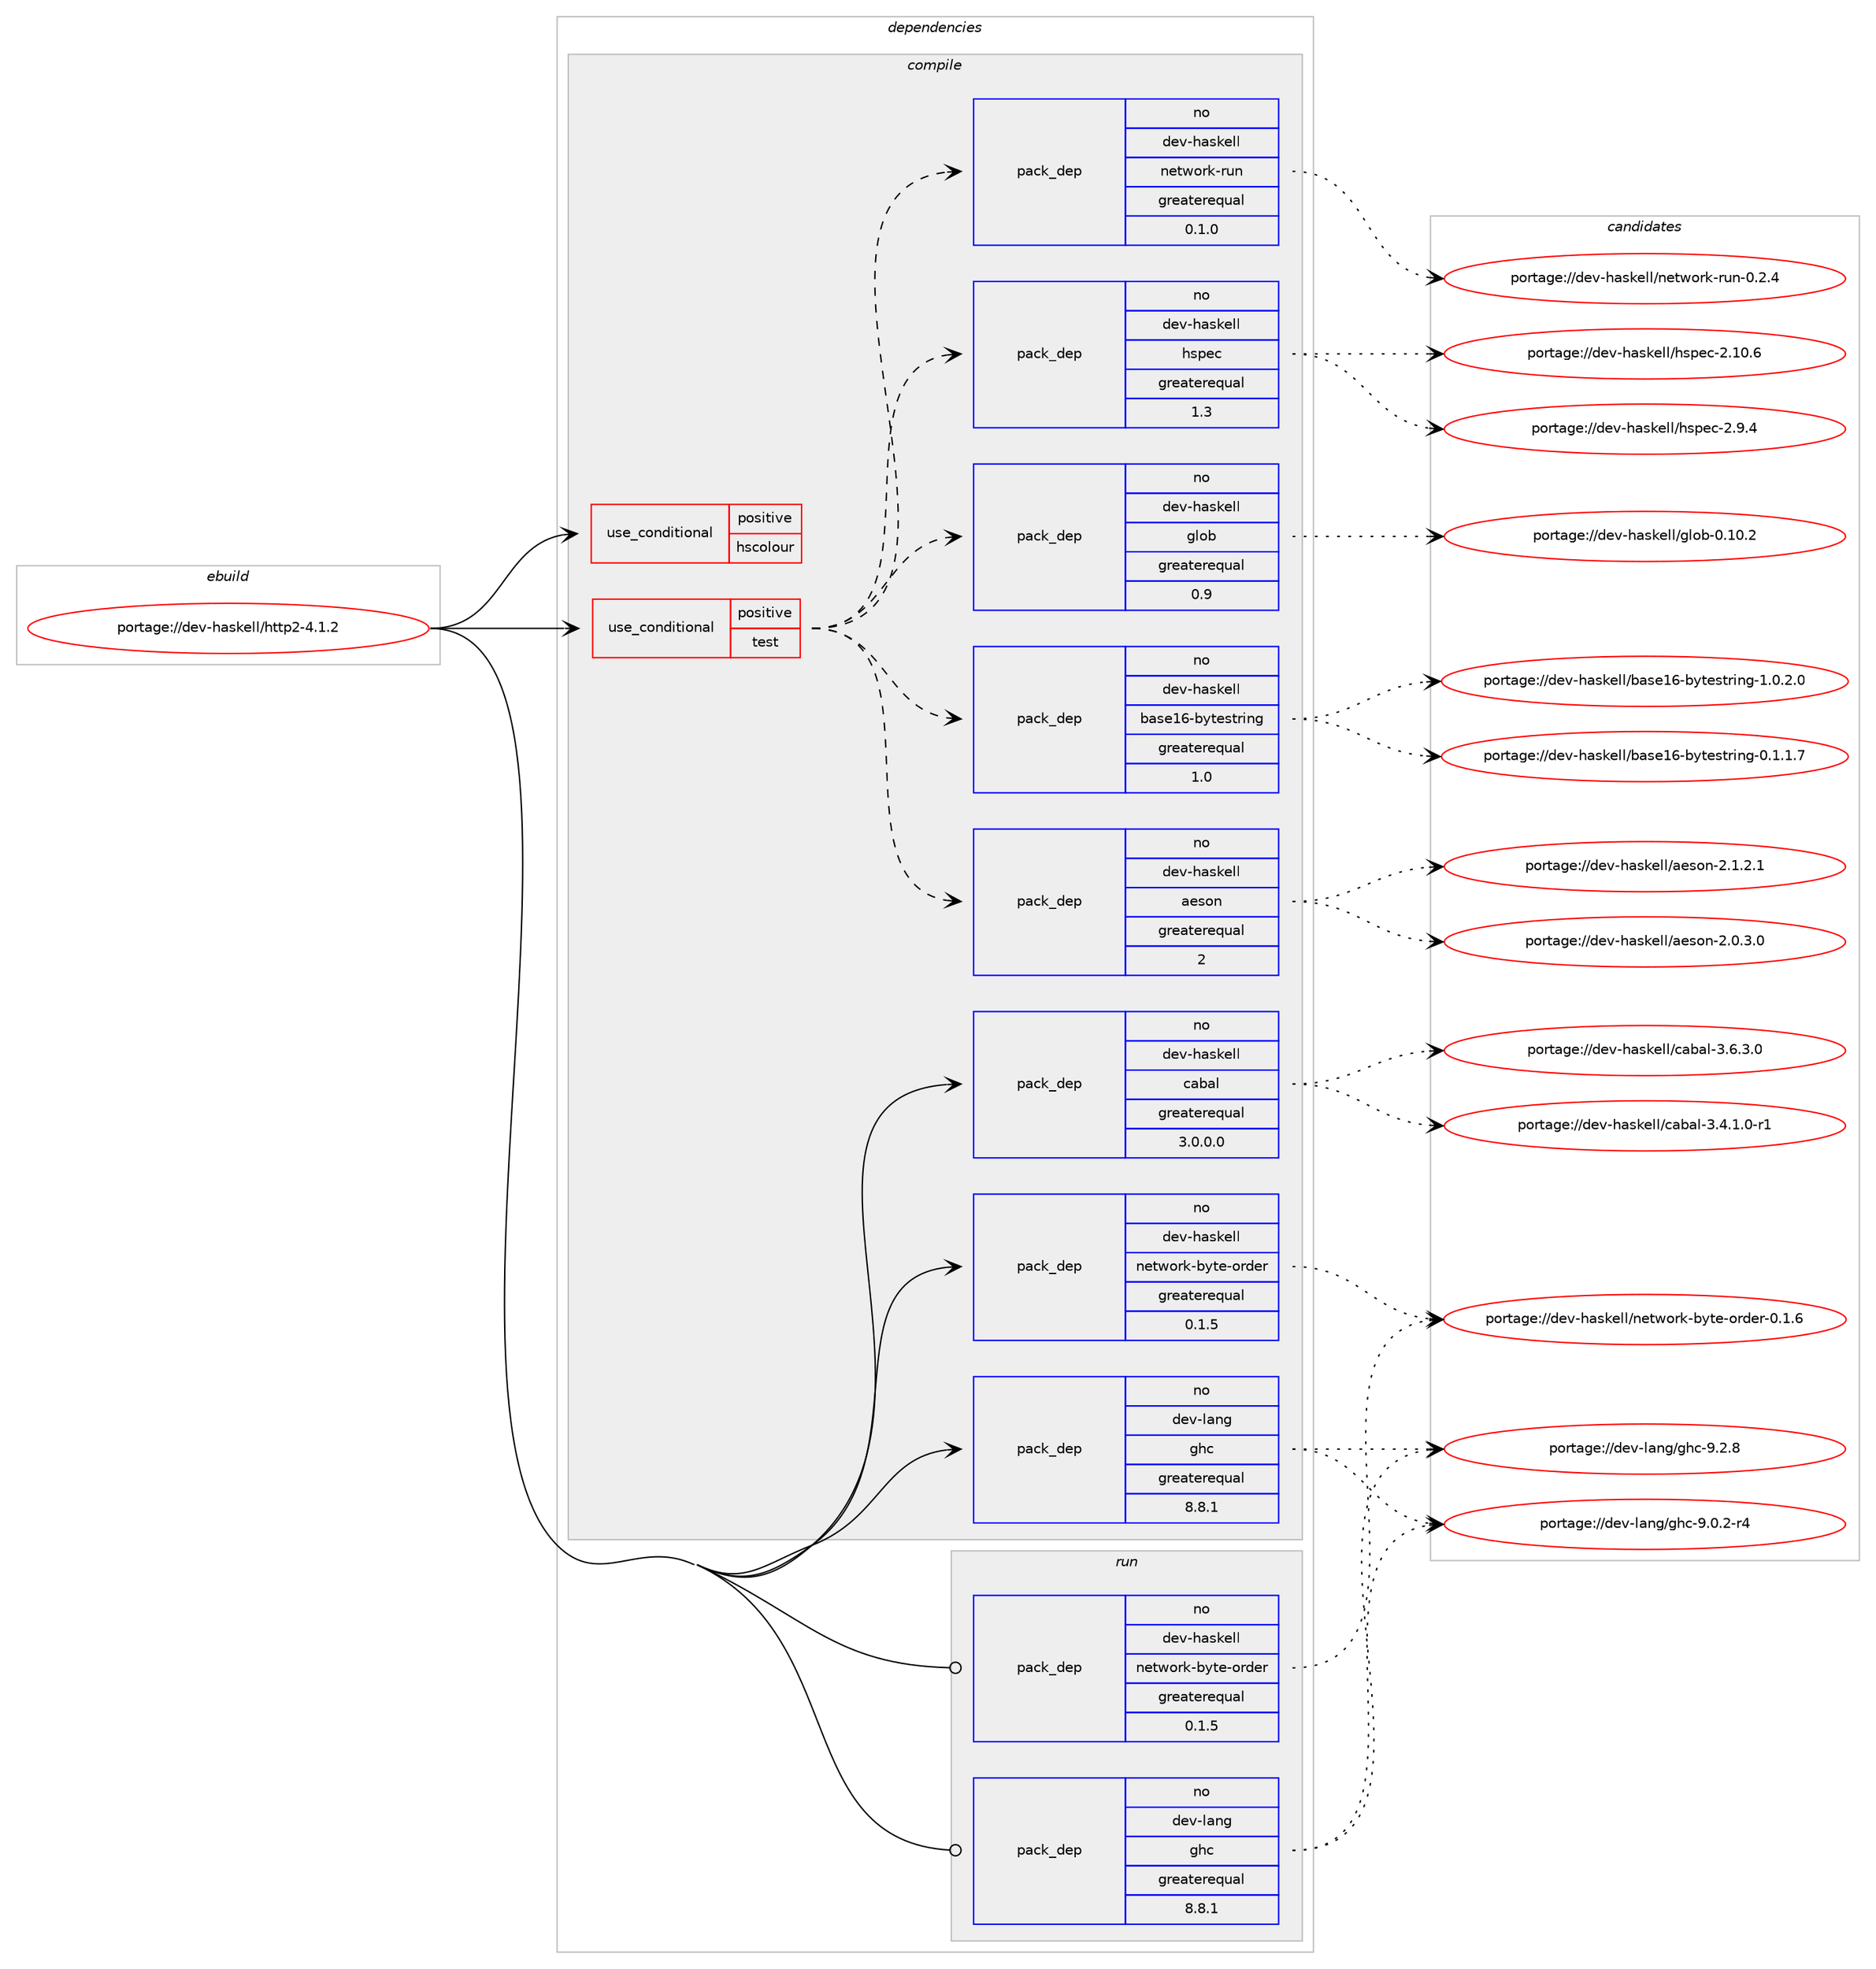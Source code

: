 digraph prolog {

# *************
# Graph options
# *************

newrank=true;
concentrate=true;
compound=true;
graph [rankdir=LR,fontname=Helvetica,fontsize=10,ranksep=1.5];#, ranksep=2.5, nodesep=0.2];
edge  [arrowhead=vee];
node  [fontname=Helvetica,fontsize=10];

# **********
# The ebuild
# **********

subgraph cluster_leftcol {
color=gray;
rank=same;
label=<<i>ebuild</i>>;
id [label="portage://dev-haskell/http2-4.1.2", color=red, width=4, href="../dev-haskell/http2-4.1.2.svg"];
}

# ****************
# The dependencies
# ****************

subgraph cluster_midcol {
color=gray;
label=<<i>dependencies</i>>;
subgraph cluster_compile {
fillcolor="#eeeeee";
style=filled;
label=<<i>compile</i>>;
subgraph cond19999 {
dependency39452 [label=<<TABLE BORDER="0" CELLBORDER="1" CELLSPACING="0" CELLPADDING="4"><TR><TD ROWSPAN="3" CELLPADDING="10">use_conditional</TD></TR><TR><TD>positive</TD></TR><TR><TD>hscolour</TD></TR></TABLE>>, shape=none, color=red];
# *** BEGIN UNKNOWN DEPENDENCY TYPE (TODO) ***
# dependency39452 -> package_dependency(portage://dev-haskell/http2-4.1.2,install,no,dev-haskell,hscolour,none,[,,],[],[])
# *** END UNKNOWN DEPENDENCY TYPE (TODO) ***

}
id:e -> dependency39452:w [weight=20,style="solid",arrowhead="vee"];
subgraph cond20000 {
dependency39453 [label=<<TABLE BORDER="0" CELLBORDER="1" CELLSPACING="0" CELLPADDING="4"><TR><TD ROWSPAN="3" CELLPADDING="10">use_conditional</TD></TR><TR><TD>positive</TD></TR><TR><TD>test</TD></TR></TABLE>>, shape=none, color=red];
subgraph pack18487 {
dependency39454 [label=<<TABLE BORDER="0" CELLBORDER="1" CELLSPACING="0" CELLPADDING="4" WIDTH="220"><TR><TD ROWSPAN="6" CELLPADDING="30">pack_dep</TD></TR><TR><TD WIDTH="110">no</TD></TR><TR><TD>dev-haskell</TD></TR><TR><TD>aeson</TD></TR><TR><TD>greaterequal</TD></TR><TR><TD>2</TD></TR></TABLE>>, shape=none, color=blue];
}
dependency39453:e -> dependency39454:w [weight=20,style="dashed",arrowhead="vee"];
# *** BEGIN UNKNOWN DEPENDENCY TYPE (TODO) ***
# dependency39453 -> package_dependency(portage://dev-haskell/http2-4.1.2,install,no,dev-haskell,aeson-pretty,none,[,,],[],[])
# *** END UNKNOWN DEPENDENCY TYPE (TODO) ***

subgraph pack18488 {
dependency39455 [label=<<TABLE BORDER="0" CELLBORDER="1" CELLSPACING="0" CELLPADDING="4" WIDTH="220"><TR><TD ROWSPAN="6" CELLPADDING="30">pack_dep</TD></TR><TR><TD WIDTH="110">no</TD></TR><TR><TD>dev-haskell</TD></TR><TR><TD>base16-bytestring</TD></TR><TR><TD>greaterequal</TD></TR><TR><TD>1.0</TD></TR></TABLE>>, shape=none, color=blue];
}
dependency39453:e -> dependency39455:w [weight=20,style="dashed",arrowhead="vee"];
# *** BEGIN UNKNOWN DEPENDENCY TYPE (TODO) ***
# dependency39453 -> package_dependency(portage://dev-haskell/http2-4.1.2,install,no,dev-haskell,cryptonite,none,[,,],[],[])
# *** END UNKNOWN DEPENDENCY TYPE (TODO) ***

subgraph pack18489 {
dependency39456 [label=<<TABLE BORDER="0" CELLBORDER="1" CELLSPACING="0" CELLPADDING="4" WIDTH="220"><TR><TD ROWSPAN="6" CELLPADDING="30">pack_dep</TD></TR><TR><TD WIDTH="110">no</TD></TR><TR><TD>dev-haskell</TD></TR><TR><TD>glob</TD></TR><TR><TD>greaterequal</TD></TR><TR><TD>0.9</TD></TR></TABLE>>, shape=none, color=blue];
}
dependency39453:e -> dependency39456:w [weight=20,style="dashed",arrowhead="vee"];
subgraph pack18490 {
dependency39457 [label=<<TABLE BORDER="0" CELLBORDER="1" CELLSPACING="0" CELLPADDING="4" WIDTH="220"><TR><TD ROWSPAN="6" CELLPADDING="30">pack_dep</TD></TR><TR><TD WIDTH="110">no</TD></TR><TR><TD>dev-haskell</TD></TR><TR><TD>hspec</TD></TR><TR><TD>greaterequal</TD></TR><TR><TD>1.3</TD></TR></TABLE>>, shape=none, color=blue];
}
dependency39453:e -> dependency39457:w [weight=20,style="dashed",arrowhead="vee"];
subgraph pack18491 {
dependency39458 [label=<<TABLE BORDER="0" CELLBORDER="1" CELLSPACING="0" CELLPADDING="4" WIDTH="220"><TR><TD ROWSPAN="6" CELLPADDING="30">pack_dep</TD></TR><TR><TD WIDTH="110">no</TD></TR><TR><TD>dev-haskell</TD></TR><TR><TD>network-run</TD></TR><TR><TD>greaterequal</TD></TR><TR><TD>0.1.0</TD></TR></TABLE>>, shape=none, color=blue];
}
dependency39453:e -> dependency39458:w [weight=20,style="dashed",arrowhead="vee"];
# *** BEGIN UNKNOWN DEPENDENCY TYPE (TODO) ***
# dependency39453 -> package_dependency(portage://dev-haskell/http2-4.1.2,install,no,dev-haskell,text,none,[,,],[],[])
# *** END UNKNOWN DEPENDENCY TYPE (TODO) ***

# *** BEGIN UNKNOWN DEPENDENCY TYPE (TODO) ***
# dependency39453 -> package_dependency(portage://dev-haskell/http2-4.1.2,install,no,dev-haskell,typed-process,none,[,,],[],[])
# *** END UNKNOWN DEPENDENCY TYPE (TODO) ***

# *** BEGIN UNKNOWN DEPENDENCY TYPE (TODO) ***
# dependency39453 -> package_dependency(portage://dev-haskell/http2-4.1.2,install,no,dev-haskell,unordered-containers,none,[,,],[],[])
# *** END UNKNOWN DEPENDENCY TYPE (TODO) ***

# *** BEGIN UNKNOWN DEPENDENCY TYPE (TODO) ***
# dependency39453 -> package_dependency(portage://dev-haskell/http2-4.1.2,install,no,dev-haskell,vector,none,[,,],[],[])
# *** END UNKNOWN DEPENDENCY TYPE (TODO) ***

}
id:e -> dependency39453:w [weight=20,style="solid",arrowhead="vee"];
# *** BEGIN UNKNOWN DEPENDENCY TYPE (TODO) ***
# id -> package_dependency(portage://dev-haskell/http2-4.1.2,install,no,dev-haskell,async,none,[,,],any_same_slot,[use(optenable(profile),none)])
# *** END UNKNOWN DEPENDENCY TYPE (TODO) ***

subgraph pack18492 {
dependency39459 [label=<<TABLE BORDER="0" CELLBORDER="1" CELLSPACING="0" CELLPADDING="4" WIDTH="220"><TR><TD ROWSPAN="6" CELLPADDING="30">pack_dep</TD></TR><TR><TD WIDTH="110">no</TD></TR><TR><TD>dev-haskell</TD></TR><TR><TD>cabal</TD></TR><TR><TD>greaterequal</TD></TR><TR><TD>3.0.0.0</TD></TR></TABLE>>, shape=none, color=blue];
}
id:e -> dependency39459:w [weight=20,style="solid",arrowhead="vee"];
# *** BEGIN UNKNOWN DEPENDENCY TYPE (TODO) ***
# id -> package_dependency(portage://dev-haskell/http2-4.1.2,install,no,dev-haskell,case-insensitive,none,[,,],any_same_slot,[use(optenable(profile),none)])
# *** END UNKNOWN DEPENDENCY TYPE (TODO) ***

# *** BEGIN UNKNOWN DEPENDENCY TYPE (TODO) ***
# id -> package_dependency(portage://dev-haskell/http2-4.1.2,install,no,dev-haskell,http-types,none,[,,],any_same_slot,[use(optenable(profile),none)])
# *** END UNKNOWN DEPENDENCY TYPE (TODO) ***

# *** BEGIN UNKNOWN DEPENDENCY TYPE (TODO) ***
# id -> package_dependency(portage://dev-haskell/http2-4.1.2,install,no,dev-haskell,network,none,[,,],any_same_slot,[use(optenable(profile),none)])
# *** END UNKNOWN DEPENDENCY TYPE (TODO) ***

subgraph pack18493 {
dependency39460 [label=<<TABLE BORDER="0" CELLBORDER="1" CELLSPACING="0" CELLPADDING="4" WIDTH="220"><TR><TD ROWSPAN="6" CELLPADDING="30">pack_dep</TD></TR><TR><TD WIDTH="110">no</TD></TR><TR><TD>dev-haskell</TD></TR><TR><TD>network-byte-order</TD></TR><TR><TD>greaterequal</TD></TR><TR><TD>0.1.5</TD></TR></TABLE>>, shape=none, color=blue];
}
id:e -> dependency39460:w [weight=20,style="solid",arrowhead="vee"];
# *** BEGIN UNKNOWN DEPENDENCY TYPE (TODO) ***
# id -> package_dependency(portage://dev-haskell/http2-4.1.2,install,no,dev-haskell,psqueues,none,[,,],any_same_slot,[use(optenable(profile),none)])
# *** END UNKNOWN DEPENDENCY TYPE (TODO) ***

# *** BEGIN UNKNOWN DEPENDENCY TYPE (TODO) ***
# id -> package_dependency(portage://dev-haskell/http2-4.1.2,install,no,dev-haskell,time-manager,none,[,,],any_same_slot,[use(optenable(profile),none)])
# *** END UNKNOWN DEPENDENCY TYPE (TODO) ***

# *** BEGIN UNKNOWN DEPENDENCY TYPE (TODO) ***
# id -> package_dependency(portage://dev-haskell/http2-4.1.2,install,no,dev-haskell,unix-time,none,[,,],any_same_slot,[use(optenable(profile),none)])
# *** END UNKNOWN DEPENDENCY TYPE (TODO) ***

# *** BEGIN UNKNOWN DEPENDENCY TYPE (TODO) ***
# id -> package_dependency(portage://dev-haskell/http2-4.1.2,install,no,dev-haskell,unliftio,none,[,,],any_same_slot,[use(optenable(profile),none)])
# *** END UNKNOWN DEPENDENCY TYPE (TODO) ***

subgraph pack18494 {
dependency39461 [label=<<TABLE BORDER="0" CELLBORDER="1" CELLSPACING="0" CELLPADDING="4" WIDTH="220"><TR><TD ROWSPAN="6" CELLPADDING="30">pack_dep</TD></TR><TR><TD WIDTH="110">no</TD></TR><TR><TD>dev-lang</TD></TR><TR><TD>ghc</TD></TR><TR><TD>greaterequal</TD></TR><TR><TD>8.8.1</TD></TR></TABLE>>, shape=none, color=blue];
}
id:e -> dependency39461:w [weight=20,style="solid",arrowhead="vee"];
}
subgraph cluster_compileandrun {
fillcolor="#eeeeee";
style=filled;
label=<<i>compile and run</i>>;
}
subgraph cluster_run {
fillcolor="#eeeeee";
style=filled;
label=<<i>run</i>>;
# *** BEGIN UNKNOWN DEPENDENCY TYPE (TODO) ***
# id -> package_dependency(portage://dev-haskell/http2-4.1.2,run,no,dev-haskell,async,none,[,,],any_same_slot,[use(optenable(profile),none)])
# *** END UNKNOWN DEPENDENCY TYPE (TODO) ***

# *** BEGIN UNKNOWN DEPENDENCY TYPE (TODO) ***
# id -> package_dependency(portage://dev-haskell/http2-4.1.2,run,no,dev-haskell,case-insensitive,none,[,,],any_same_slot,[use(optenable(profile),none)])
# *** END UNKNOWN DEPENDENCY TYPE (TODO) ***

# *** BEGIN UNKNOWN DEPENDENCY TYPE (TODO) ***
# id -> package_dependency(portage://dev-haskell/http2-4.1.2,run,no,dev-haskell,http-types,none,[,,],any_same_slot,[use(optenable(profile),none)])
# *** END UNKNOWN DEPENDENCY TYPE (TODO) ***

# *** BEGIN UNKNOWN DEPENDENCY TYPE (TODO) ***
# id -> package_dependency(portage://dev-haskell/http2-4.1.2,run,no,dev-haskell,network,none,[,,],any_same_slot,[use(optenable(profile),none)])
# *** END UNKNOWN DEPENDENCY TYPE (TODO) ***

subgraph pack18495 {
dependency39462 [label=<<TABLE BORDER="0" CELLBORDER="1" CELLSPACING="0" CELLPADDING="4" WIDTH="220"><TR><TD ROWSPAN="6" CELLPADDING="30">pack_dep</TD></TR><TR><TD WIDTH="110">no</TD></TR><TR><TD>dev-haskell</TD></TR><TR><TD>network-byte-order</TD></TR><TR><TD>greaterequal</TD></TR><TR><TD>0.1.5</TD></TR></TABLE>>, shape=none, color=blue];
}
id:e -> dependency39462:w [weight=20,style="solid",arrowhead="odot"];
# *** BEGIN UNKNOWN DEPENDENCY TYPE (TODO) ***
# id -> package_dependency(portage://dev-haskell/http2-4.1.2,run,no,dev-haskell,psqueues,none,[,,],any_same_slot,[use(optenable(profile),none)])
# *** END UNKNOWN DEPENDENCY TYPE (TODO) ***

# *** BEGIN UNKNOWN DEPENDENCY TYPE (TODO) ***
# id -> package_dependency(portage://dev-haskell/http2-4.1.2,run,no,dev-haskell,time-manager,none,[,,],any_same_slot,[use(optenable(profile),none)])
# *** END UNKNOWN DEPENDENCY TYPE (TODO) ***

# *** BEGIN UNKNOWN DEPENDENCY TYPE (TODO) ***
# id -> package_dependency(portage://dev-haskell/http2-4.1.2,run,no,dev-haskell,unix-time,none,[,,],any_same_slot,[use(optenable(profile),none)])
# *** END UNKNOWN DEPENDENCY TYPE (TODO) ***

# *** BEGIN UNKNOWN DEPENDENCY TYPE (TODO) ***
# id -> package_dependency(portage://dev-haskell/http2-4.1.2,run,no,dev-haskell,unliftio,none,[,,],any_same_slot,[use(optenable(profile),none)])
# *** END UNKNOWN DEPENDENCY TYPE (TODO) ***

subgraph pack18496 {
dependency39463 [label=<<TABLE BORDER="0" CELLBORDER="1" CELLSPACING="0" CELLPADDING="4" WIDTH="220"><TR><TD ROWSPAN="6" CELLPADDING="30">pack_dep</TD></TR><TR><TD WIDTH="110">no</TD></TR><TR><TD>dev-lang</TD></TR><TR><TD>ghc</TD></TR><TR><TD>greaterequal</TD></TR><TR><TD>8.8.1</TD></TR></TABLE>>, shape=none, color=blue];
}
id:e -> dependency39463:w [weight=20,style="solid",arrowhead="odot"];
# *** BEGIN UNKNOWN DEPENDENCY TYPE (TODO) ***
# id -> package_dependency(portage://dev-haskell/http2-4.1.2,run,no,dev-lang,ghc,none,[,,],any_same_slot,[use(optenable(profile),none)])
# *** END UNKNOWN DEPENDENCY TYPE (TODO) ***

}
}

# **************
# The candidates
# **************

subgraph cluster_choices {
rank=same;
color=gray;
label=<<i>candidates</i>>;

subgraph choice18487 {
color=black;
nodesep=1;
choice100101118451049711510710110810847971011151111104550464846514648 [label="portage://dev-haskell/aeson-2.0.3.0", color=red, width=4,href="../dev-haskell/aeson-2.0.3.0.svg"];
choice100101118451049711510710110810847971011151111104550464946504649 [label="portage://dev-haskell/aeson-2.1.2.1", color=red, width=4,href="../dev-haskell/aeson-2.1.2.1.svg"];
dependency39454:e -> choice100101118451049711510710110810847971011151111104550464846514648:w [style=dotted,weight="100"];
dependency39454:e -> choice100101118451049711510710110810847971011151111104550464946504649:w [style=dotted,weight="100"];
}
subgraph choice18488 {
color=black;
nodesep=1;
choice1001011184510497115107101108108479897115101495445981211161011151161141051101034548464946494655 [label="portage://dev-haskell/base16-bytestring-0.1.1.7", color=red, width=4,href="../dev-haskell/base16-bytestring-0.1.1.7.svg"];
choice1001011184510497115107101108108479897115101495445981211161011151161141051101034549464846504648 [label="portage://dev-haskell/base16-bytestring-1.0.2.0", color=red, width=4,href="../dev-haskell/base16-bytestring-1.0.2.0.svg"];
dependency39455:e -> choice1001011184510497115107101108108479897115101495445981211161011151161141051101034548464946494655:w [style=dotted,weight="100"];
dependency39455:e -> choice1001011184510497115107101108108479897115101495445981211161011151161141051101034549464846504648:w [style=dotted,weight="100"];
}
subgraph choice18489 {
color=black;
nodesep=1;
choice1001011184510497115107101108108471031081119845484649484650 [label="portage://dev-haskell/glob-0.10.2", color=red, width=4,href="../dev-haskell/glob-0.10.2.svg"];
dependency39456:e -> choice1001011184510497115107101108108471031081119845484649484650:w [style=dotted,weight="100"];
}
subgraph choice18490 {
color=black;
nodesep=1;
choice1001011184510497115107101108108471041151121019945504649484654 [label="portage://dev-haskell/hspec-2.10.6", color=red, width=4,href="../dev-haskell/hspec-2.10.6.svg"];
choice10010111845104971151071011081084710411511210199455046574652 [label="portage://dev-haskell/hspec-2.9.4", color=red, width=4,href="../dev-haskell/hspec-2.9.4.svg"];
dependency39457:e -> choice1001011184510497115107101108108471041151121019945504649484654:w [style=dotted,weight="100"];
dependency39457:e -> choice10010111845104971151071011081084710411511210199455046574652:w [style=dotted,weight="100"];
}
subgraph choice18491 {
color=black;
nodesep=1;
choice10010111845104971151071011081084711010111611911111410745114117110454846504652 [label="portage://dev-haskell/network-run-0.2.4", color=red, width=4,href="../dev-haskell/network-run-0.2.4.svg"];
dependency39458:e -> choice10010111845104971151071011081084711010111611911111410745114117110454846504652:w [style=dotted,weight="100"];
}
subgraph choice18492 {
color=black;
nodesep=1;
choice1001011184510497115107101108108479997989710845514652464946484511449 [label="portage://dev-haskell/cabal-3.4.1.0-r1", color=red, width=4,href="../dev-haskell/cabal-3.4.1.0-r1.svg"];
choice100101118451049711510710110810847999798971084551465446514648 [label="portage://dev-haskell/cabal-3.6.3.0", color=red, width=4,href="../dev-haskell/cabal-3.6.3.0.svg"];
dependency39459:e -> choice1001011184510497115107101108108479997989710845514652464946484511449:w [style=dotted,weight="100"];
dependency39459:e -> choice100101118451049711510710110810847999798971084551465446514648:w [style=dotted,weight="100"];
}
subgraph choice18493 {
color=black;
nodesep=1;
choice100101118451049711510710110810847110101116119111114107459812111610145111114100101114454846494654 [label="portage://dev-haskell/network-byte-order-0.1.6", color=red, width=4,href="../dev-haskell/network-byte-order-0.1.6.svg"];
dependency39460:e -> choice100101118451049711510710110810847110101116119111114107459812111610145111114100101114454846494654:w [style=dotted,weight="100"];
}
subgraph choice18494 {
color=black;
nodesep=1;
choice100101118451089711010347103104994557464846504511452 [label="portage://dev-lang/ghc-9.0.2-r4", color=red, width=4,href="../dev-lang/ghc-9.0.2-r4.svg"];
choice10010111845108971101034710310499455746504656 [label="portage://dev-lang/ghc-9.2.8", color=red, width=4,href="../dev-lang/ghc-9.2.8.svg"];
dependency39461:e -> choice100101118451089711010347103104994557464846504511452:w [style=dotted,weight="100"];
dependency39461:e -> choice10010111845108971101034710310499455746504656:w [style=dotted,weight="100"];
}
subgraph choice18495 {
color=black;
nodesep=1;
choice100101118451049711510710110810847110101116119111114107459812111610145111114100101114454846494654 [label="portage://dev-haskell/network-byte-order-0.1.6", color=red, width=4,href="../dev-haskell/network-byte-order-0.1.6.svg"];
dependency39462:e -> choice100101118451049711510710110810847110101116119111114107459812111610145111114100101114454846494654:w [style=dotted,weight="100"];
}
subgraph choice18496 {
color=black;
nodesep=1;
choice100101118451089711010347103104994557464846504511452 [label="portage://dev-lang/ghc-9.0.2-r4", color=red, width=4,href="../dev-lang/ghc-9.0.2-r4.svg"];
choice10010111845108971101034710310499455746504656 [label="portage://dev-lang/ghc-9.2.8", color=red, width=4,href="../dev-lang/ghc-9.2.8.svg"];
dependency39463:e -> choice100101118451089711010347103104994557464846504511452:w [style=dotted,weight="100"];
dependency39463:e -> choice10010111845108971101034710310499455746504656:w [style=dotted,weight="100"];
}
}

}
